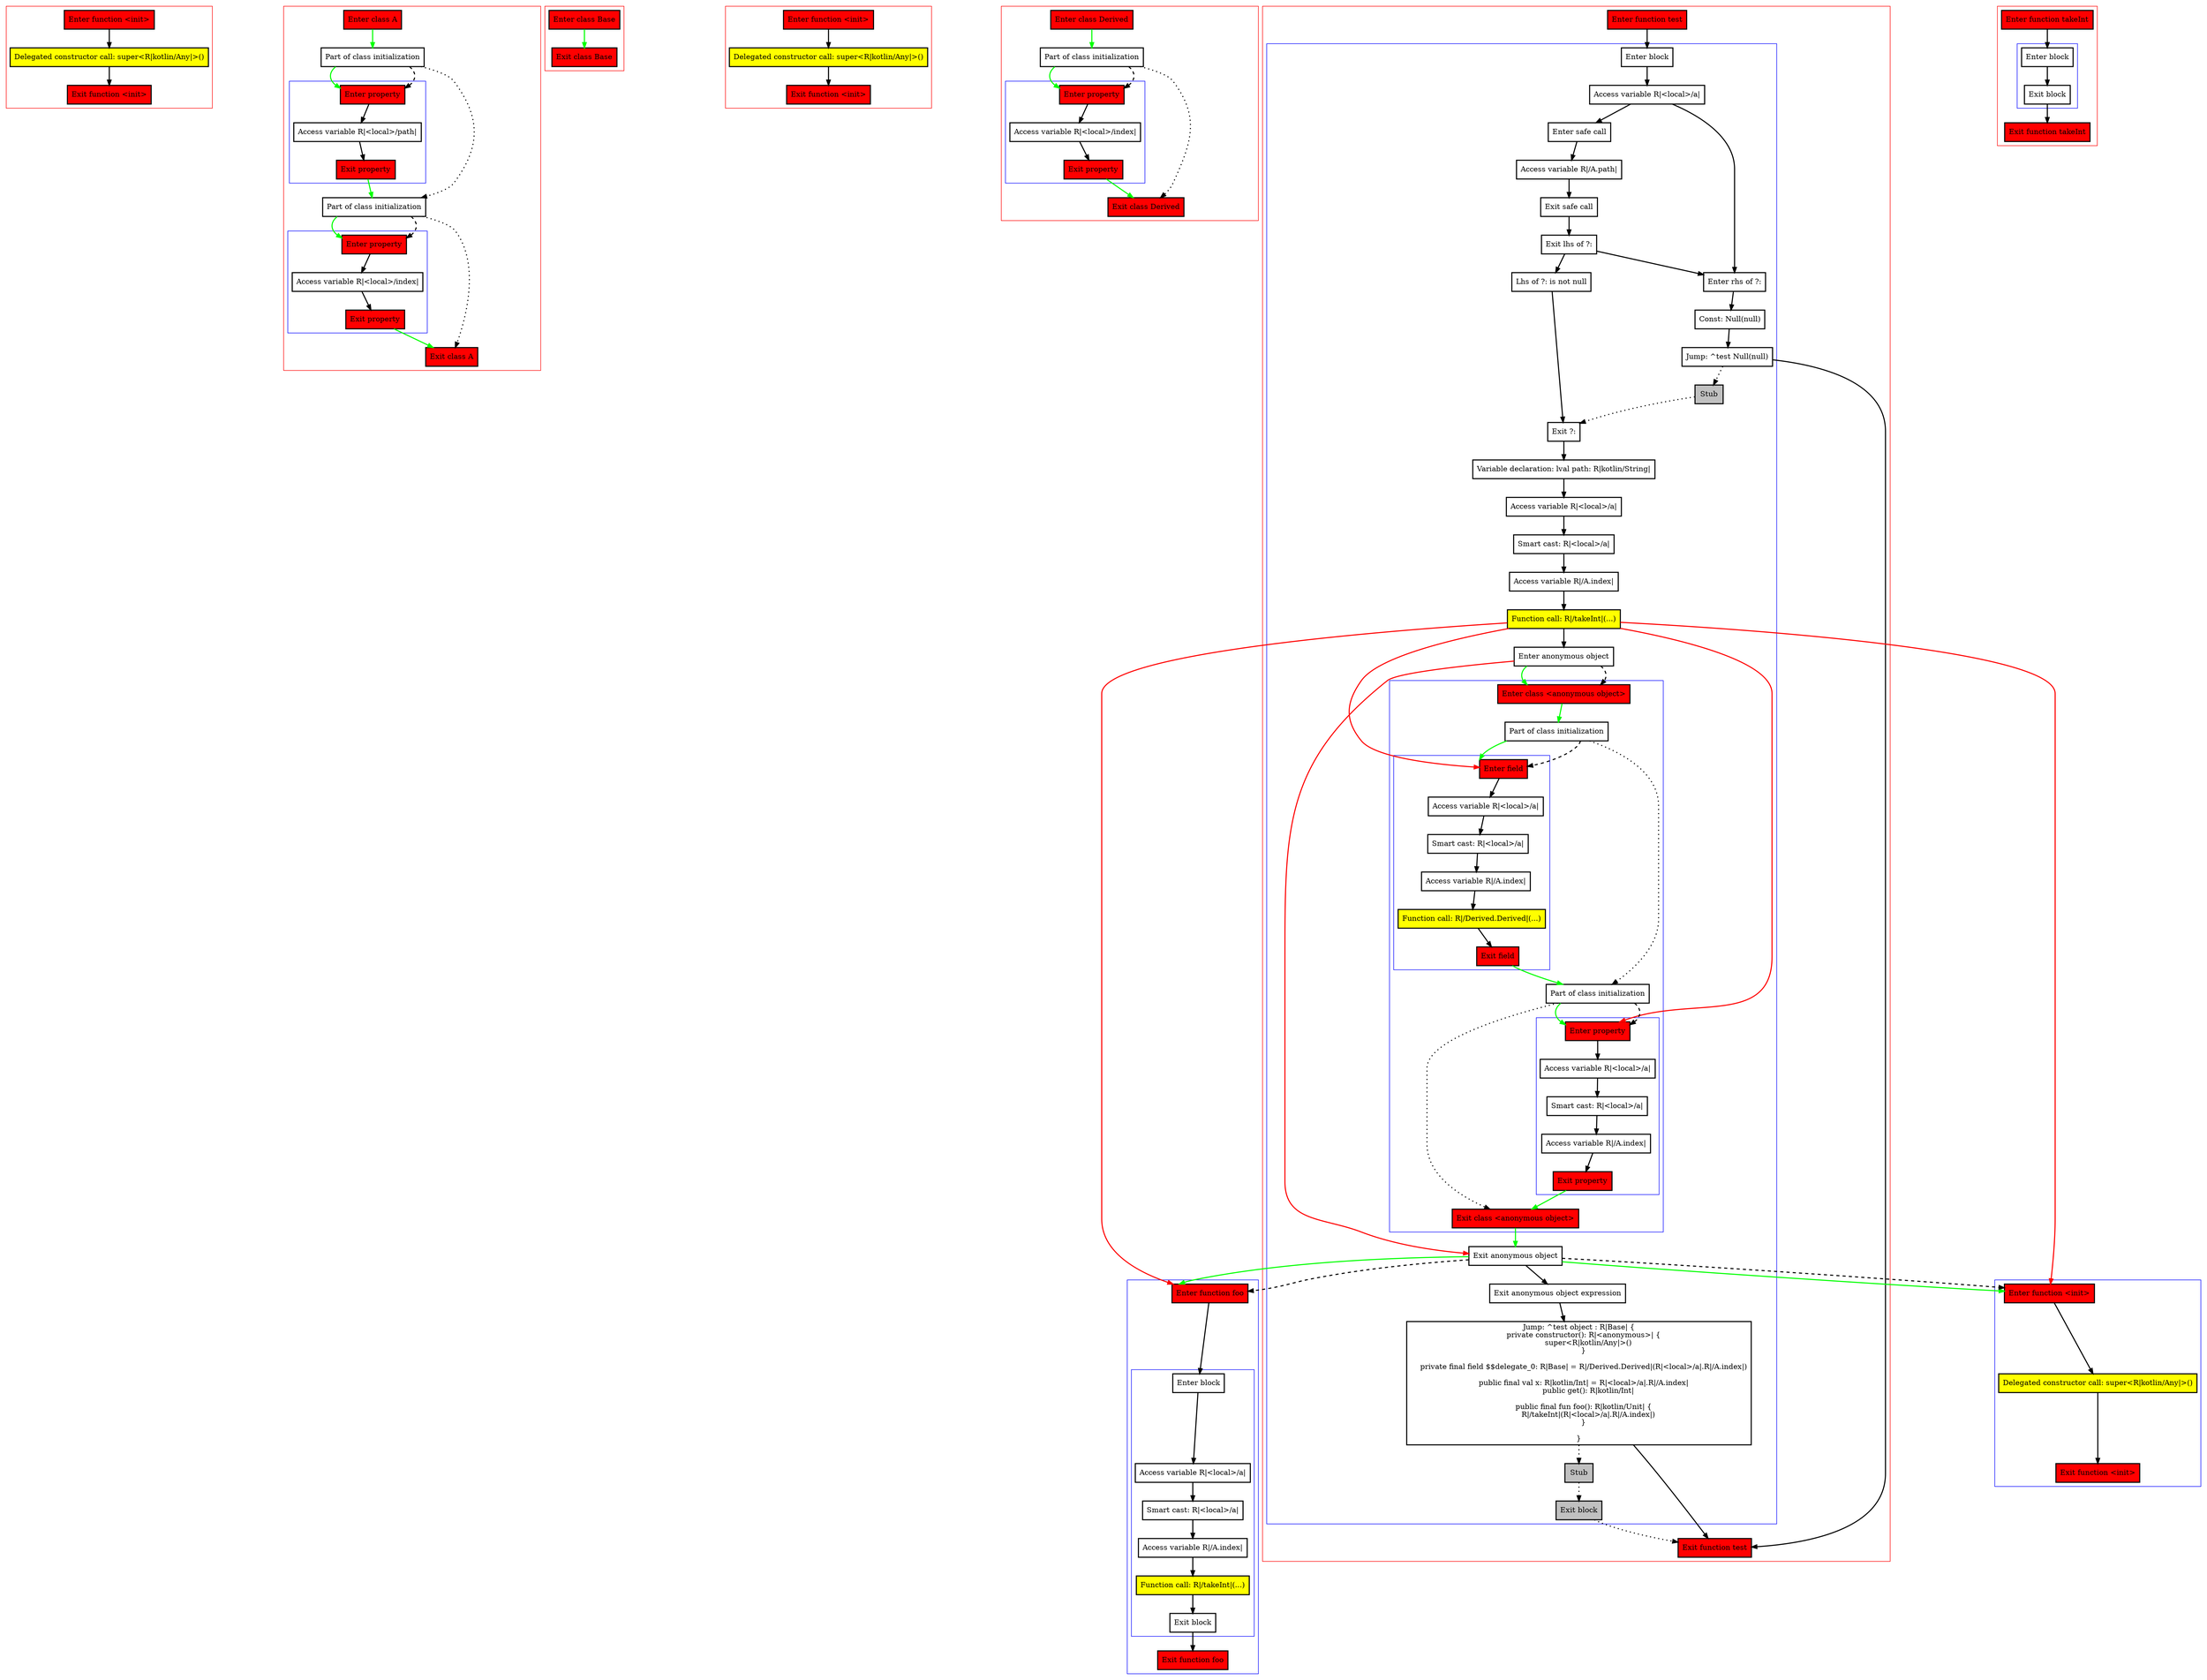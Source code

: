 digraph smartcastInByClause_kt {
    graph [nodesep=3]
    node [shape=box penwidth=2]
    edge [penwidth=2]

    subgraph cluster_0 {
        color=red
        0 [label="Enter function <init>" style="filled" fillcolor=red];
        1 [label="Delegated constructor call: super<R|kotlin/Any|>()" style="filled" fillcolor=yellow];
        2 [label="Exit function <init>" style="filled" fillcolor=red];
    }
    0 -> {1};
    1 -> {2};

    subgraph cluster_1 {
        color=red
        9 [label="Enter class A" style="filled" fillcolor=red];
        10 [label="Part of class initialization"];
        subgraph cluster_2 {
            color=blue
            3 [label="Enter property" style="filled" fillcolor=red];
            4 [label="Access variable R|<local>/path|"];
            5 [label="Exit property" style="filled" fillcolor=red];
        }
        11 [label="Part of class initialization"];
        subgraph cluster_3 {
            color=blue
            6 [label="Enter property" style="filled" fillcolor=red];
            7 [label="Access variable R|<local>/index|"];
            8 [label="Exit property" style="filled" fillcolor=red];
        }
        12 [label="Exit class A" style="filled" fillcolor=red];
    }
    9 -> {10} [color=green];
    10 -> {3} [color=green];
    10 -> {11} [style=dotted];
    10 -> {3} [style=dashed];
    11 -> {6} [color=green];
    11 -> {12} [style=dotted];
    11 -> {6} [style=dashed];
    3 -> {4};
    4 -> {5};
    5 -> {11} [color=green];
    6 -> {7};
    7 -> {8};
    8 -> {12} [color=green];

    subgraph cluster_4 {
        color=red
        13 [label="Enter class Base" style="filled" fillcolor=red];
        14 [label="Exit class Base" style="filled" fillcolor=red];
    }
    13 -> {14} [color=green];

    subgraph cluster_5 {
        color=red
        15 [label="Enter function <init>" style="filled" fillcolor=red];
        16 [label="Delegated constructor call: super<R|kotlin/Any|>()" style="filled" fillcolor=yellow];
        17 [label="Exit function <init>" style="filled" fillcolor=red];
    }
    15 -> {16};
    16 -> {17};

    subgraph cluster_6 {
        color=red
        21 [label="Enter class Derived" style="filled" fillcolor=red];
        22 [label="Part of class initialization"];
        subgraph cluster_7 {
            color=blue
            18 [label="Enter property" style="filled" fillcolor=red];
            19 [label="Access variable R|<local>/index|"];
            20 [label="Exit property" style="filled" fillcolor=red];
        }
        23 [label="Exit class Derived" style="filled" fillcolor=red];
    }
    21 -> {22} [color=green];
    22 -> {18} [color=green];
    22 -> {23} [style=dotted];
    22 -> {18} [style=dashed];
    18 -> {19};
    19 -> {20};
    20 -> {23} [color=green];

    subgraph cluster_8 {
        color=red
        24 [label="Enter function test" style="filled" fillcolor=red];
        subgraph cluster_9 {
            color=blue
            25 [label="Enter block"];
            26 [label="Access variable R|<local>/a|"];
            27 [label="Enter safe call"];
            28 [label="Access variable R|/A.path|"];
            29 [label="Exit safe call"];
            30 [label="Exit lhs of ?:"];
            31 [label="Enter rhs of ?:"];
            32 [label="Const: Null(null)"];
            33 [label="Jump: ^test Null(null)"];
            34 [label="Stub" style="filled" fillcolor=gray];
            35 [label="Lhs of ?: is not null"];
            36 [label="Exit ?:"];
            37 [label="Variable declaration: lval path: R|kotlin/String|"];
            38 [label="Access variable R|<local>/a|"];
            39 [label="Smart cast: R|<local>/a|"];
            40 [label="Access variable R|/A.index|"];
            41 [label="Function call: R|/takeInt|(...)" style="filled" fillcolor=yellow];
            42 [label="Enter anonymous object"];
            subgraph cluster_10 {
                color=blue
                49 [label="Enter class <anonymous object>" style="filled" fillcolor=red];
                50 [label="Part of class initialization"];
                subgraph cluster_11 {
                    color=blue
                    53 [label="Enter field" style="filled" fillcolor=red];
                    54 [label="Access variable R|<local>/a|"];
                    55 [label="Smart cast: R|<local>/a|"];
                    56 [label="Access variable R|/A.index|"];
                    57 [label="Function call: R|/Derived.Derived|(...)" style="filled" fillcolor=yellow];
                    58 [label="Exit field" style="filled" fillcolor=red];
                }
                51 [label="Part of class initialization"];
                subgraph cluster_12 {
                    color=blue
                    59 [label="Enter property" style="filled" fillcolor=red];
                    60 [label="Access variable R|<local>/a|"];
                    61 [label="Smart cast: R|<local>/a|"];
                    62 [label="Access variable R|/A.index|"];
                    63 [label="Exit property" style="filled" fillcolor=red];
                }
                52 [label="Exit class <anonymous object>" style="filled" fillcolor=red];
            }
            43 [label="Exit anonymous object"];
            44 [label="Exit anonymous object expression"];
            45 [label="Jump: ^test object : R|Base| {
    private constructor(): R|<anonymous>| {
        super<R|kotlin/Any|>()
    }

    private final field $$delegate_0: R|Base| = R|/Derived.Derived|(R|<local>/a|.R|/A.index|)

    public final val x: R|kotlin/Int| = R|<local>/a|.R|/A.index|
        public get(): R|kotlin/Int|

    public final fun foo(): R|kotlin/Unit| {
        R|/takeInt|(R|<local>/a|.R|/A.index|)
    }

}
"];
            46 [label="Stub" style="filled" fillcolor=gray];
            47 [label="Exit block" style="filled" fillcolor=gray];
        }
        48 [label="Exit function test" style="filled" fillcolor=red];
    }
    subgraph cluster_13 {
        color=blue
        67 [label="Enter function foo" style="filled" fillcolor=red];
        subgraph cluster_14 {
            color=blue
            68 [label="Enter block"];
            69 [label="Access variable R|<local>/a|"];
            70 [label="Smart cast: R|<local>/a|"];
            71 [label="Access variable R|/A.index|"];
            72 [label="Function call: R|/takeInt|(...)" style="filled" fillcolor=yellow];
            73 [label="Exit block"];
        }
        74 [label="Exit function foo" style="filled" fillcolor=red];
    }
    subgraph cluster_15 {
        color=blue
        64 [label="Enter function <init>" style="filled" fillcolor=red];
        65 [label="Delegated constructor call: super<R|kotlin/Any|>()" style="filled" fillcolor=yellow];
        66 [label="Exit function <init>" style="filled" fillcolor=red];
    }
    24 -> {25};
    25 -> {26};
    26 -> {27 31};
    27 -> {28};
    28 -> {29};
    29 -> {30};
    30 -> {31 35};
    31 -> {32};
    32 -> {33};
    33 -> {48};
    33 -> {34} [style=dotted];
    34 -> {36} [style=dotted];
    35 -> {36};
    36 -> {37};
    37 -> {38};
    38 -> {39};
    39 -> {40};
    40 -> {41};
    41 -> {42};
    41 -> {53 59 64 67} [color=red];
    42 -> {49} [color=green];
    42 -> {43} [color=red];
    42 -> {49} [style=dashed];
    43 -> {44};
    43 -> {64 67} [color=green];
    43 -> {64 67} [style=dashed];
    44 -> {45};
    45 -> {48};
    45 -> {46} [style=dotted];
    46 -> {47} [style=dotted];
    47 -> {48} [style=dotted];
    49 -> {50} [color=green];
    50 -> {53} [color=green];
    50 -> {51} [style=dotted];
    50 -> {53} [style=dashed];
    51 -> {59} [color=green];
    51 -> {52} [style=dotted];
    51 -> {59} [style=dashed];
    52 -> {43} [color=green];
    53 -> {54};
    54 -> {55};
    55 -> {56};
    56 -> {57};
    57 -> {58};
    58 -> {51} [color=green];
    59 -> {60};
    60 -> {61};
    61 -> {62};
    62 -> {63};
    63 -> {52} [color=green];
    64 -> {65};
    65 -> {66};
    67 -> {68};
    68 -> {69};
    69 -> {70};
    70 -> {71};
    71 -> {72};
    72 -> {73};
    73 -> {74};

    subgraph cluster_16 {
        color=red
        75 [label="Enter function takeInt" style="filled" fillcolor=red];
        subgraph cluster_17 {
            color=blue
            76 [label="Enter block"];
            77 [label="Exit block"];
        }
        78 [label="Exit function takeInt" style="filled" fillcolor=red];
    }
    75 -> {76};
    76 -> {77};
    77 -> {78};

}
